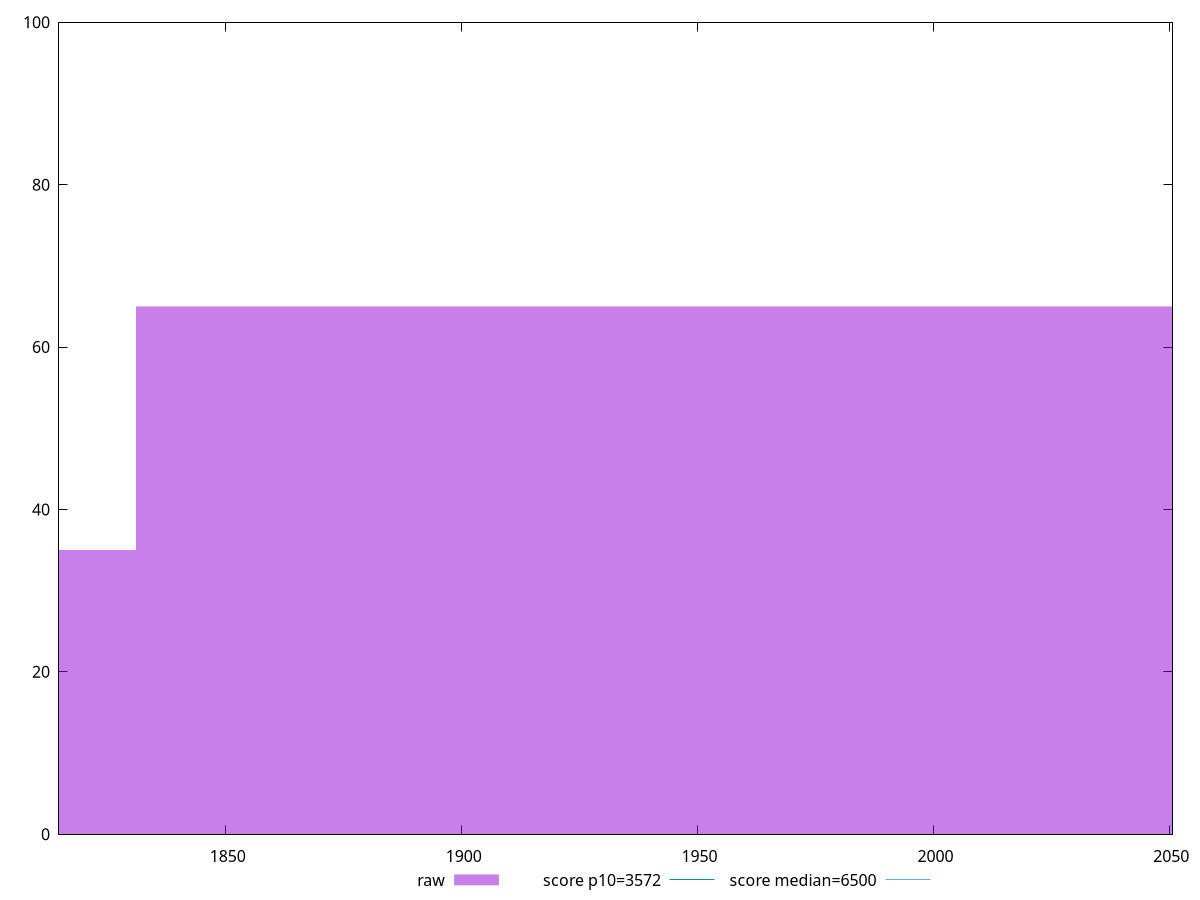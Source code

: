 reset

$raw <<EOF
1708.9079946321826 35
1953.037708151066 65
EOF

set key outside below
set boxwidth 244.12971351888325
set xrange [1814.6572999999999:2050.66715]
set yrange [0:100]
set trange [0:100]
set style fill transparent solid 0.5 noborder

set parametric
set terminal svg size 640, 490 enhanced background rgb 'white'
set output "report_00007_2020-12-11T15:55:29.892Z/first-cpu-idle/samples/pages+cached+noexternal+noimg/raw/histogram.svg"

plot $raw title "raw" with boxes, \
     3572,t title "score p10=3572", \
     6500,t title "score median=6500"

reset
